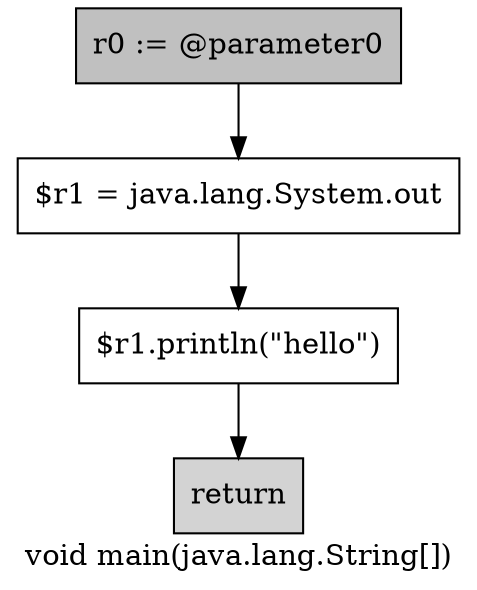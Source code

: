 digraph "void main(java.lang.String[])" {
    label="void main(java.lang.String[])";
    node [shape=box];
    "0" [style=filled,fillcolor=gray,label="r0 := @parameter0",];
    "1" [label="$r1 = java.lang.System.out",];
    "0"->"1";
    "2" [label="$r1.println(\"hello\")",];
    "1"->"2";
    "3" [style=filled,fillcolor=lightgray,label="return",];
    "2"->"3";
}

